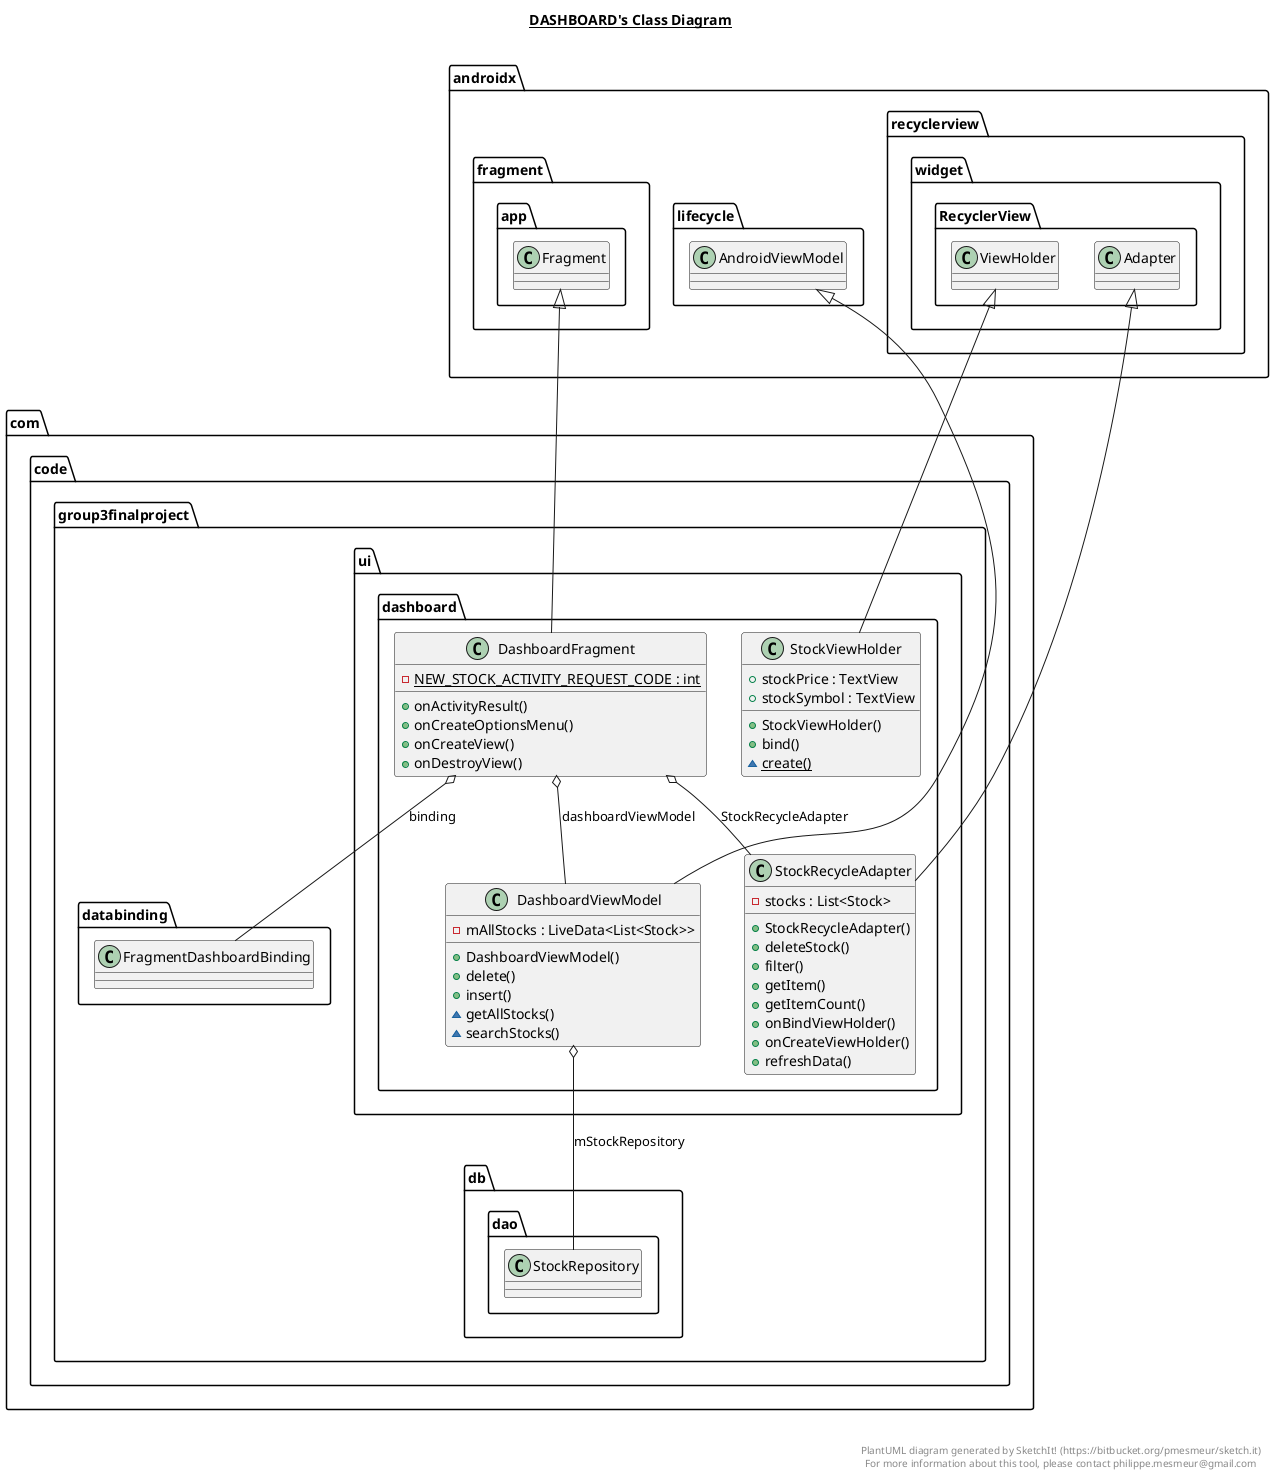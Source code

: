 @startuml

title __DASHBOARD's Class Diagram__\n

  namespace com.code.group3finalproject {
    namespace ui.dashboard {
      class com.code.group3finalproject.ui.dashboard.DashboardFragment {
          {static} - NEW_STOCK_ACTIVITY_REQUEST_CODE : int
          + onActivityResult()
          + onCreateOptionsMenu()
          + onCreateView()
          + onDestroyView()
      }
    }
  }
  

  namespace com.code.group3finalproject {
    namespace ui.dashboard {
      class com.code.group3finalproject.ui.dashboard.DashboardViewModel {
          - mAllStocks : LiveData<List<Stock>>
          + DashboardViewModel()
          + delete()
          + insert()
          ~ getAllStocks()
          ~ searchStocks()
      }
    }
  }
  

  namespace com.code.group3finalproject {
    namespace ui.dashboard {
      class com.code.group3finalproject.ui.dashboard.StockRecycleAdapter {
          - stocks : List<Stock>
          + StockRecycleAdapter()
          + deleteStock()
          + filter()
          + getItem()
          + getItemCount()
          + onBindViewHolder()
          + onCreateViewHolder()
          + refreshData()
      }
    }
  }
  

  namespace com.code.group3finalproject {
    namespace ui.dashboard {
      class com.code.group3finalproject.ui.dashboard.StockViewHolder {
          + stockPrice : TextView
          + stockSymbol : TextView
          + StockViewHolder()
          + bind()
          {static} ~ create()
      }
    }
  }
  

  com.code.group3finalproject.ui.dashboard.DashboardFragment -up-|> androidx.fragment.app.Fragment
  com.code.group3finalproject.ui.dashboard.DashboardFragment o-- com.code.group3finalproject.ui.dashboard.StockRecycleAdapter : StockRecycleAdapter
  com.code.group3finalproject.ui.dashboard.DashboardFragment o-- com.code.group3finalproject.databinding.FragmentDashboardBinding : binding
  com.code.group3finalproject.ui.dashboard.DashboardFragment o-- com.code.group3finalproject.ui.dashboard.DashboardViewModel : dashboardViewModel
  com.code.group3finalproject.ui.dashboard.DashboardViewModel -up-|> androidx.lifecycle.AndroidViewModel
  com.code.group3finalproject.ui.dashboard.DashboardViewModel o-- com.code.group3finalproject.db.dao.StockRepository : mStockRepository
  com.code.group3finalproject.ui.dashboard.StockRecycleAdapter -up-|> androidx.recyclerview.widget.RecyclerView.Adapter
  com.code.group3finalproject.ui.dashboard.StockViewHolder -up-|> androidx.recyclerview.widget.RecyclerView.ViewHolder


right footer


PlantUML diagram generated by SketchIt! (https://bitbucket.org/pmesmeur/sketch.it)
For more information about this tool, please contact philippe.mesmeur@gmail.com
endfooter

@enduml

